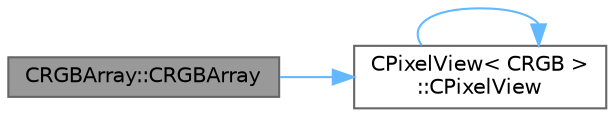 digraph "CRGBArray::CRGBArray"
{
 // LATEX_PDF_SIZE
  bgcolor="transparent";
  edge [fontname=Helvetica,fontsize=10,labelfontname=Helvetica,labelfontsize=10];
  node [fontname=Helvetica,fontsize=10,shape=box,height=0.2,width=0.4];
  rankdir="LR";
  Node1 [id="Node000001",label="CRGBArray::CRGBArray",height=0.2,width=0.4,color="gray40", fillcolor="grey60", style="filled", fontcolor="black",tooltip=" "];
  Node1 -> Node2 [id="edge1_Node000001_Node000002",color="steelblue1",style="solid",tooltip=" "];
  Node2 [id="Node000002",label="CPixelView\< CRGB \>\l::CPixelView",height=0.2,width=0.4,color="grey40", fillcolor="white", style="filled",URL="$db/df7/class_c_pixel_view_afe22ceed228286280b4c6f7692db105a.html#afe22ceed228286280b4c6f7692db105a",tooltip=" "];
  Node2 -> Node2 [id="edge2_Node000002_Node000002",color="steelblue1",style="solid",tooltip=" "];
}
